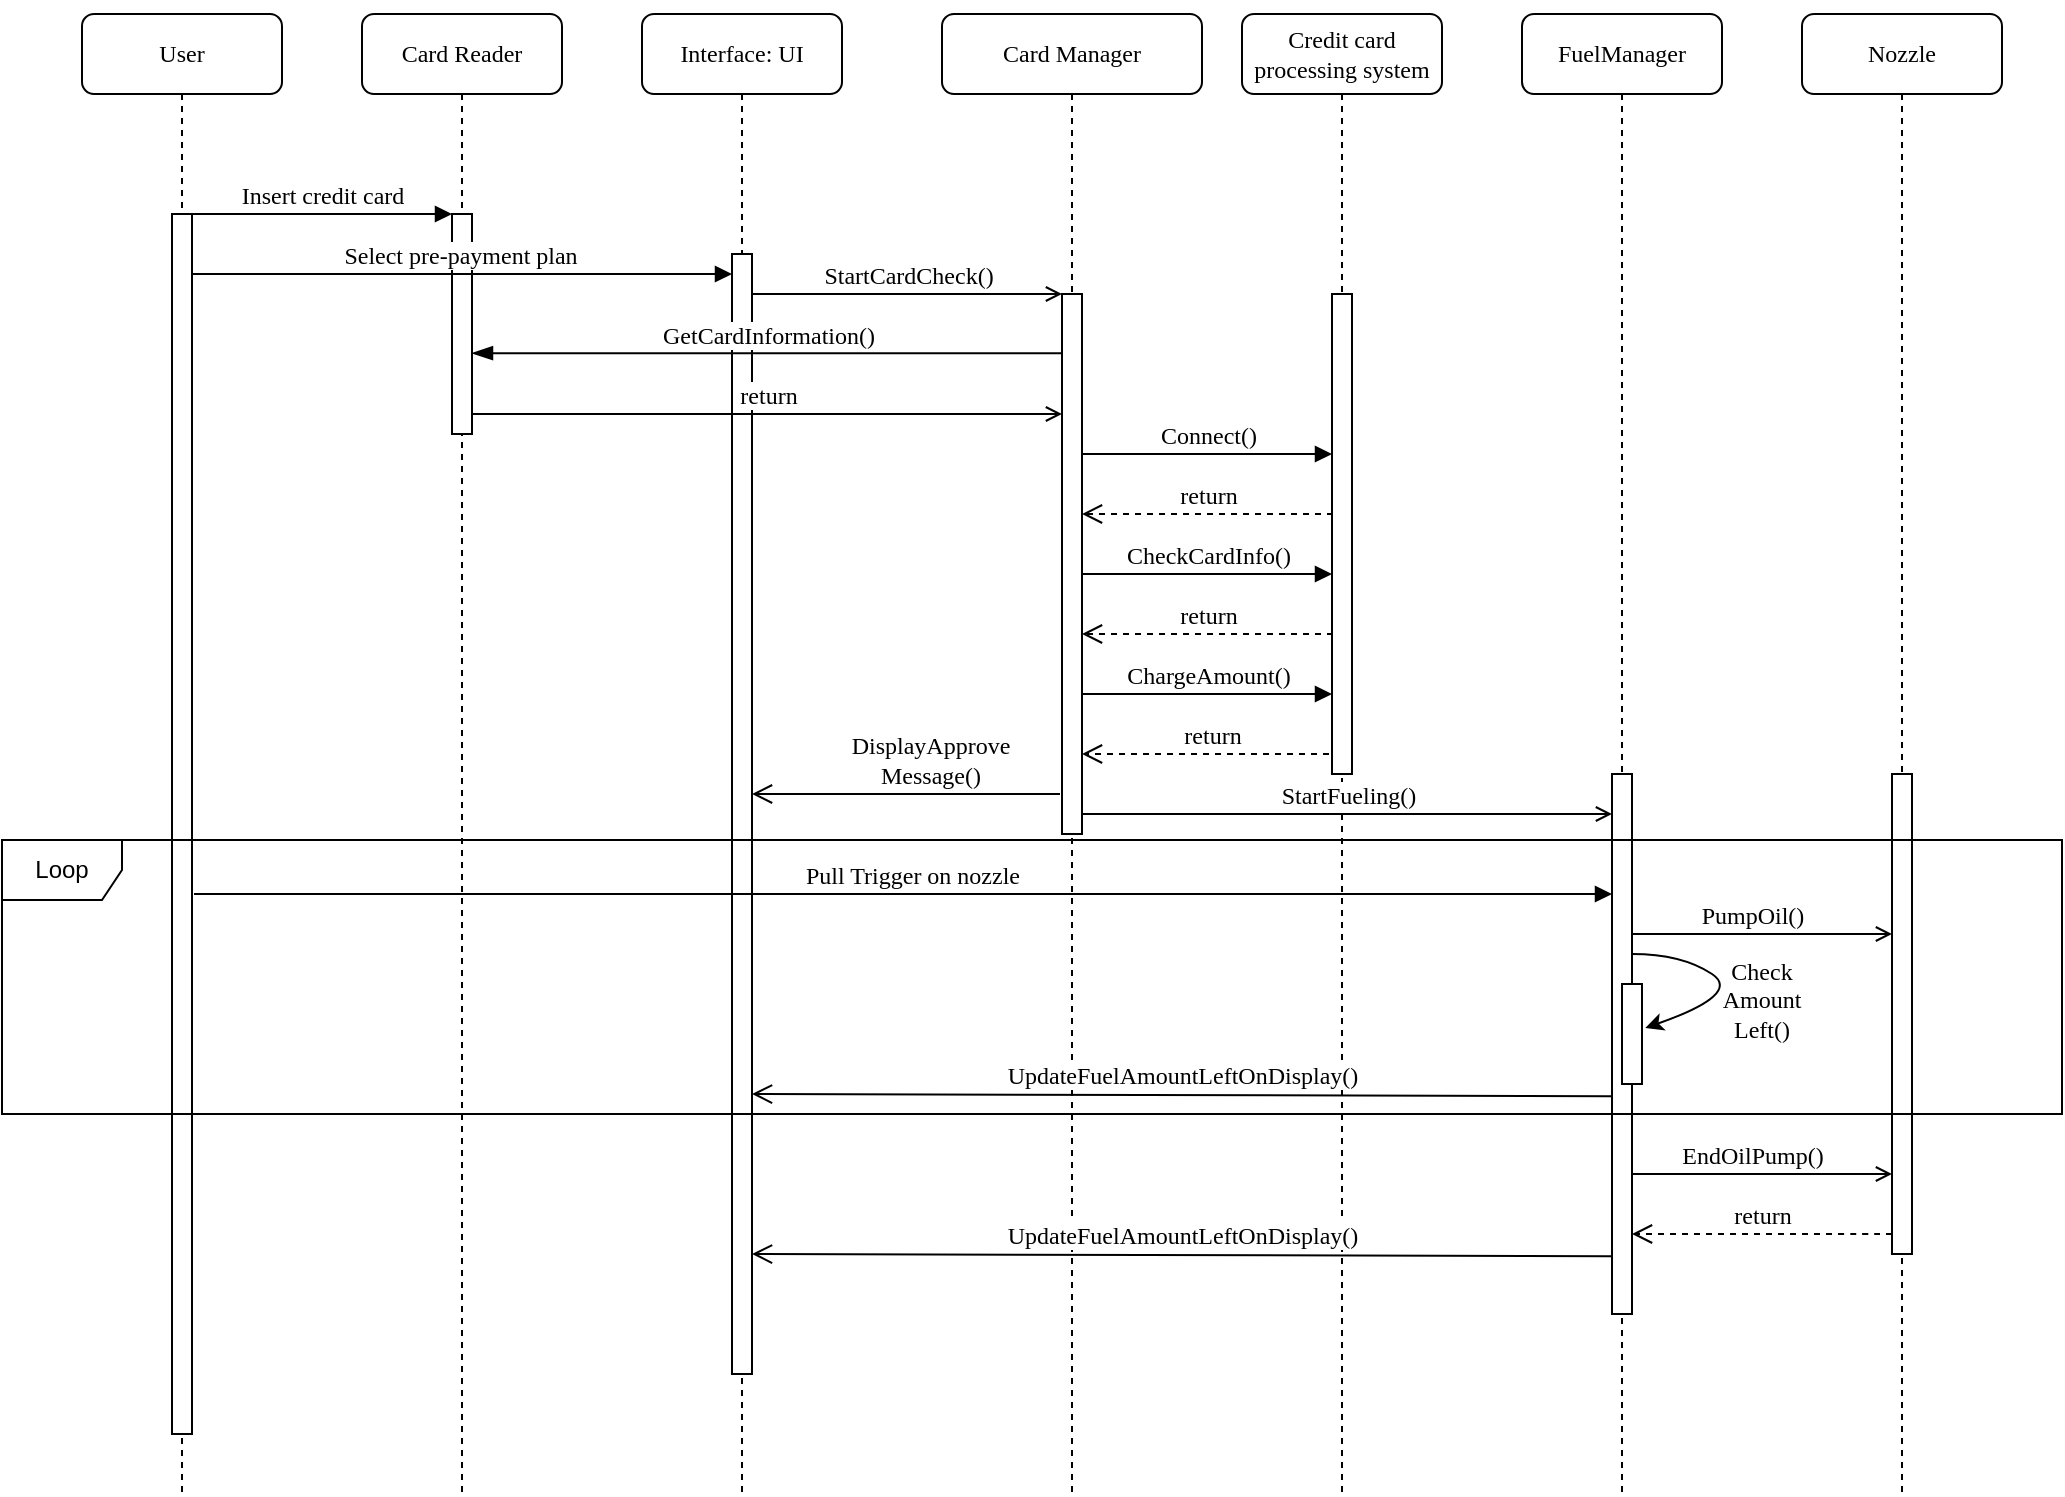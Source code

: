<mxfile version="26.0.10">
  <diagram name="Page-1" id="13e1069c-82ec-6db2-03f1-153e76fe0fe0">
    <mxGraphModel dx="1160" dy="628" grid="1" gridSize="10" guides="1" tooltips="1" connect="1" arrows="1" fold="1" page="1" pageScale="1" pageWidth="1100" pageHeight="850" background="none" math="0" shadow="0">
      <root>
        <mxCell id="0" />
        <mxCell id="1" parent="0" />
        <mxCell id="iSL0mZkJpwUw8I5giGHB-14" value="&lt;span style=&quot;background-color: light-dark(#ffffff, var(--ge-dark-color, #121212));&quot;&gt;PumpOil()&lt;/span&gt;" style="html=1;verticalAlign=bottom;endArrow=open;labelBackgroundColor=none;fontFamily=Verdana;fontSize=12;elbow=vertical;endFill=0;sourcePerimeterSpacing=0;targetPerimeterSpacing=0;endSize=6;" parent="1" edge="1">
          <mxGeometry relative="1" as="geometry">
            <mxPoint x="865" y="540" as="sourcePoint" />
            <mxPoint x="1005" y="540" as="targetPoint" />
          </mxGeometry>
        </mxCell>
        <mxCell id="7baba1c4bc27f4b0-2" value="Card Reader" style="shape=umlLifeline;perimeter=lifelinePerimeter;whiteSpace=wrap;html=1;container=1;collapsible=0;recursiveResize=0;outlineConnect=0;rounded=1;shadow=0;comic=0;labelBackgroundColor=none;strokeWidth=1;fontFamily=Verdana;fontSize=12;align=center;" parent="1" vertex="1">
          <mxGeometry x="240" y="80" width="100" height="740" as="geometry" />
        </mxCell>
        <mxCell id="7baba1c4bc27f4b0-10" value="" style="html=1;points=[];perimeter=orthogonalPerimeter;rounded=0;shadow=0;comic=0;labelBackgroundColor=none;strokeWidth=1;fontFamily=Verdana;fontSize=12;align=center;" parent="7baba1c4bc27f4b0-2" vertex="1">
          <mxGeometry x="45" y="100" width="10" height="110" as="geometry" />
        </mxCell>
        <mxCell id="7baba1c4bc27f4b0-14" value="&lt;span style=&quot;background-color: light-dark(#ffffff, var(--ge-dark-color, #121212));&quot;&gt;Select pre-payment plan&lt;/span&gt;" style="html=1;verticalAlign=bottom;endArrow=block;labelBackgroundColor=none;fontFamily=Verdana;fontSize=12;elbow=vertical;targetPerimeterSpacing=0;" parent="7baba1c4bc27f4b0-2" source="7baba1c4bc27f4b0-8" edge="1">
          <mxGeometry x="0.011" relative="1" as="geometry">
            <mxPoint x="-90.5" y="130" as="sourcePoint" />
            <mxPoint x="185" y="130" as="targetPoint" />
            <mxPoint as="offset" />
          </mxGeometry>
        </mxCell>
        <mxCell id="7baba1c4bc27f4b0-3" value="Interface: UI" style="shape=umlLifeline;perimeter=lifelinePerimeter;whiteSpace=wrap;html=1;container=1;collapsible=0;recursiveResize=0;outlineConnect=0;rounded=1;shadow=0;comic=0;labelBackgroundColor=none;strokeWidth=1;fontFamily=Verdana;fontSize=12;align=center;" parent="1" vertex="1">
          <mxGeometry x="380" y="80" width="100" height="740" as="geometry" />
        </mxCell>
        <mxCell id="7baba1c4bc27f4b0-13" value="" style="html=1;points=[];perimeter=orthogonalPerimeter;rounded=0;shadow=0;comic=0;labelBackgroundColor=none;strokeWidth=1;fontFamily=Verdana;fontSize=12;align=center;" parent="7baba1c4bc27f4b0-3" vertex="1">
          <mxGeometry x="45" y="120" width="10" height="560" as="geometry" />
        </mxCell>
        <mxCell id="7baba1c4bc27f4b0-4" value="&lt;p&gt;Card Manager&lt;/p&gt;" style="shape=umlLifeline;perimeter=lifelinePerimeter;whiteSpace=wrap;html=1;container=1;collapsible=0;recursiveResize=0;outlineConnect=0;rounded=1;shadow=0;comic=0;labelBackgroundColor=none;strokeWidth=1;fontFamily=Verdana;fontSize=12;align=center;" parent="1" vertex="1">
          <mxGeometry x="530" y="80" width="130" height="740" as="geometry" />
        </mxCell>
        <mxCell id="7baba1c4bc27f4b0-16" value="" style="html=1;points=[];perimeter=orthogonalPerimeter;rounded=0;shadow=0;comic=0;labelBackgroundColor=none;strokeWidth=1;fontFamily=Verdana;fontSize=12;align=center;" parent="7baba1c4bc27f4b0-4" vertex="1">
          <mxGeometry x="60" y="140" width="10" height="270" as="geometry" />
        </mxCell>
        <mxCell id="67eGQXLDQbUscURLAilL-4" value="Connect()" style="html=1;verticalAlign=bottom;endArrow=block;labelBackgroundColor=none;fontFamily=Verdana;fontSize=12;edgeStyle=elbowEdgeStyle;elbow=vertical;targetPerimeterSpacing=1;" parent="7baba1c4bc27f4b0-4" edge="1">
          <mxGeometry relative="1" as="geometry">
            <mxPoint x="70" y="220" as="sourcePoint" />
            <Array as="points" />
            <mxPoint x="195" y="220" as="targetPoint" />
          </mxGeometry>
        </mxCell>
        <mxCell id="67eGQXLDQbUscURLAilL-12" value="&lt;span style=&quot;background-color: light-dark(#ffffff, var(--ge-dark-color, #121212));&quot;&gt;return&lt;/span&gt;" style="html=1;verticalAlign=bottom;endArrow=open;endSize=8;labelBackgroundColor=none;fontFamily=Verdana;fontSize=12;edgeStyle=elbowEdgeStyle;elbow=vertical;dashed=1;" parent="7baba1c4bc27f4b0-4" source="7baba1c4bc27f4b0-5" edge="1">
          <mxGeometry relative="1" as="geometry">
            <mxPoint x="70" y="370" as="targetPoint" />
            <Array as="points">
              <mxPoint x="185" y="370" />
            </Array>
            <mxPoint x="210" y="370" as="sourcePoint" />
          </mxGeometry>
        </mxCell>
        <mxCell id="7baba1c4bc27f4b0-5" value="&lt;p&gt;&lt;font&gt;&lt;span style=&quot;&quot; lang=&quot;EN-US&quot;&gt;Credit card&lt;br&gt;&lt;/span&gt;&lt;span style=&quot;&quot; lang=&quot;EN-US&quot;&gt;processing system&lt;/span&gt;&lt;/font&gt;&lt;/p&gt;" style="shape=umlLifeline;perimeter=lifelinePerimeter;whiteSpace=wrap;html=1;container=1;collapsible=0;recursiveResize=0;outlineConnect=0;rounded=1;shadow=0;comic=0;labelBackgroundColor=none;strokeWidth=1;fontFamily=Verdana;fontSize=12;align=center;" parent="1" vertex="1">
          <mxGeometry x="680" y="80" width="100" height="740" as="geometry" />
        </mxCell>
        <mxCell id="67eGQXLDQbUscURLAilL-6" value="CheckCardInfo()" style="html=1;verticalAlign=bottom;endArrow=block;labelBackgroundColor=none;fontFamily=Verdana;fontSize=12;edgeStyle=elbowEdgeStyle;elbow=vertical;" parent="7baba1c4bc27f4b0-5" edge="1">
          <mxGeometry relative="1" as="geometry">
            <mxPoint x="-80" y="280" as="sourcePoint" />
            <Array as="points" />
            <mxPoint x="45" y="280" as="targetPoint" />
          </mxGeometry>
        </mxCell>
        <mxCell id="iSL0mZkJpwUw8I5giGHB-1" value="&lt;span style=&quot;background-color: light-dark(#ffffff, var(--ge-dark-color, #121212));&quot;&gt;StartFueling()&lt;/span&gt;" style="html=1;verticalAlign=bottom;endArrow=open;labelBackgroundColor=none;fontFamily=Verdana;fontSize=12;elbow=vertical;endFill=0;sourcePerimeterSpacing=0;targetPerimeterSpacing=0;endSize=6;" parent="7baba1c4bc27f4b0-5" edge="1">
          <mxGeometry relative="1" as="geometry">
            <mxPoint x="-80" y="400" as="sourcePoint" />
            <mxPoint x="185" y="400.0" as="targetPoint" />
          </mxGeometry>
        </mxCell>
        <mxCell id="iSL0mZkJpwUw8I5giGHB-13" value="&lt;span style=&quot;background-color: light-dark(#ffffff, var(--ge-dark-color, #121212));&quot;&gt;return&lt;/span&gt;" style="html=1;verticalAlign=bottom;endArrow=open;endSize=8;labelBackgroundColor=none;fontFamily=Verdana;fontSize=12;elbow=vertical;dashed=1;" parent="7baba1c4bc27f4b0-5" edge="1">
          <mxGeometry relative="1" as="geometry">
            <mxPoint x="-80" y="310" as="targetPoint" />
            <mxPoint x="45.5" y="310" as="sourcePoint" />
          </mxGeometry>
        </mxCell>
        <mxCell id="7baba1c4bc27f4b0-6" value="FuelManager" style="shape=umlLifeline;perimeter=lifelinePerimeter;whiteSpace=wrap;html=1;container=1;collapsible=0;recursiveResize=0;outlineConnect=0;rounded=1;shadow=0;comic=0;labelBackgroundColor=none;strokeWidth=1;fontFamily=Verdana;fontSize=12;align=center;" parent="1" vertex="1">
          <mxGeometry x="820" y="80" width="100" height="740" as="geometry" />
        </mxCell>
        <mxCell id="sEsgE9jjAUsGSZsPWNn8-6" value="&lt;span style=&quot;background-color: light-dark(#ffffff, var(--ge-dark-color, #121212));&quot;&gt;EndOilPump()&lt;/span&gt;" style="html=1;verticalAlign=bottom;endArrow=open;labelBackgroundColor=none;fontFamily=Verdana;fontSize=12;elbow=vertical;endFill=0;sourcePerimeterSpacing=0;targetPerimeterSpacing=0;endSize=6;" edge="1" parent="7baba1c4bc27f4b0-6">
          <mxGeometry relative="1" as="geometry">
            <mxPoint x="45" y="580" as="sourcePoint" />
            <mxPoint x="185" y="580" as="targetPoint" />
          </mxGeometry>
        </mxCell>
        <mxCell id="7baba1c4bc27f4b0-28" value="" style="html=1;points=[];perimeter=orthogonalPerimeter;rounded=0;shadow=0;comic=0;labelBackgroundColor=none;strokeWidth=1;fontFamily=Verdana;fontSize=12;align=center;" parent="7baba1c4bc27f4b0-6" vertex="1">
          <mxGeometry x="45" y="380" width="10" height="270" as="geometry" />
        </mxCell>
        <mxCell id="7baba1c4bc27f4b0-7" value="Nozzle" style="shape=umlLifeline;perimeter=lifelinePerimeter;whiteSpace=wrap;html=1;container=1;collapsible=0;recursiveResize=0;outlineConnect=0;rounded=1;shadow=0;comic=0;labelBackgroundColor=none;strokeWidth=1;fontFamily=Verdana;fontSize=12;align=center;" parent="1" vertex="1">
          <mxGeometry x="960" y="80" width="100" height="740" as="geometry" />
        </mxCell>
        <mxCell id="sEsgE9jjAUsGSZsPWNn8-7" value="&lt;span style=&quot;background-color: light-dark(#ffffff, var(--ge-dark-color, #121212));&quot;&gt;return&lt;/span&gt;" style="html=1;verticalAlign=bottom;endArrow=open;endSize=8;labelBackgroundColor=none;fontFamily=Verdana;fontSize=12;edgeStyle=elbowEdgeStyle;elbow=vertical;dashed=1;" edge="1" parent="7baba1c4bc27f4b0-7">
          <mxGeometry relative="1" as="geometry">
            <mxPoint x="-85" y="610" as="targetPoint" />
            <Array as="points">
              <mxPoint x="30" y="610" />
            </Array>
            <mxPoint x="45" y="610" as="sourcePoint" />
          </mxGeometry>
        </mxCell>
        <mxCell id="7baba1c4bc27f4b0-8" value="User" style="shape=umlLifeline;perimeter=lifelinePerimeter;whiteSpace=wrap;html=1;container=1;collapsible=0;recursiveResize=0;outlineConnect=0;rounded=1;shadow=0;comic=0;labelBackgroundColor=none;strokeWidth=1;fontFamily=Verdana;fontSize=12;align=center;" parent="1" vertex="1">
          <mxGeometry x="100" y="80" width="100" height="740" as="geometry" />
        </mxCell>
        <mxCell id="7baba1c4bc27f4b0-9" value="" style="html=1;points=[];perimeter=orthogonalPerimeter;rounded=0;shadow=0;comic=0;labelBackgroundColor=none;strokeWidth=1;fontFamily=Verdana;fontSize=12;align=center;" parent="7baba1c4bc27f4b0-8" vertex="1">
          <mxGeometry x="45" y="100" width="10" height="610" as="geometry" />
        </mxCell>
        <mxCell id="7baba1c4bc27f4b0-17" value="StartCardCheck()" style="html=1;verticalAlign=bottom;endArrow=open;labelBackgroundColor=none;fontFamily=Verdana;fontSize=12;edgeStyle=elbowEdgeStyle;elbow=vertical;endFill=0;" parent="1" source="7baba1c4bc27f4b0-13" target="7baba1c4bc27f4b0-16" edge="1">
          <mxGeometry relative="1" as="geometry">
            <mxPoint x="510" y="220" as="sourcePoint" />
            <Array as="points">
              <mxPoint x="460" y="220" />
            </Array>
          </mxGeometry>
        </mxCell>
        <mxCell id="7baba1c4bc27f4b0-19" value="" style="html=1;points=[];perimeter=orthogonalPerimeter;rounded=0;shadow=0;comic=0;labelBackgroundColor=none;strokeWidth=1;fontFamily=Verdana;fontSize=12;align=center;" parent="1" vertex="1">
          <mxGeometry x="725" y="220" width="10" height="240" as="geometry" />
        </mxCell>
        <mxCell id="7baba1c4bc27f4b0-25" value="" style="html=1;points=[];perimeter=orthogonalPerimeter;rounded=0;shadow=0;comic=0;labelBackgroundColor=none;strokeColor=#000000;strokeWidth=1;fillColor=#FFFFFF;fontFamily=Verdana;fontSize=12;fontColor=#000000;align=center;" parent="1" vertex="1">
          <mxGeometry x="1005" y="460" width="10" height="240" as="geometry" />
        </mxCell>
        <mxCell id="7baba1c4bc27f4b0-11" value="Insert credit card" style="html=1;verticalAlign=bottom;endArrow=block;entryX=0;entryY=0;labelBackgroundColor=none;fontFamily=Verdana;fontSize=12;edgeStyle=elbowEdgeStyle;elbow=vertical;" parent="1" source="7baba1c4bc27f4b0-9" target="7baba1c4bc27f4b0-10" edge="1">
          <mxGeometry relative="1" as="geometry">
            <mxPoint x="220" y="190" as="sourcePoint" />
          </mxGeometry>
        </mxCell>
        <mxCell id="67eGQXLDQbUscURLAilL-2" value="&lt;span style=&quot;background-color: light-dark(#ffffff, var(--ge-dark-color, #121212));&quot;&gt;GetCardInformation()&lt;/span&gt;" style="html=1;verticalAlign=bottom;endArrow=blockThin;endSize=8;labelBackgroundColor=none;fontFamily=Verdana;fontSize=12;edgeStyle=elbowEdgeStyle;elbow=vertical;endFill=1;" parent="1" edge="1">
          <mxGeometry relative="1" as="geometry">
            <mxPoint x="295" y="250" as="targetPoint" />
            <Array as="points">
              <mxPoint x="530" y="249.58" />
              <mxPoint x="560" y="249.58" />
            </Array>
            <mxPoint x="590" y="249.58" as="sourcePoint" />
          </mxGeometry>
        </mxCell>
        <mxCell id="67eGQXLDQbUscURLAilL-3" value="&lt;span style=&quot;background-color: rgb(255, 255, 255);&quot;&gt;return&lt;/span&gt;" style="html=1;verticalAlign=bottom;endArrow=open;labelBackgroundColor=none;fontFamily=Verdana;fontSize=12;edgeStyle=elbowEdgeStyle;elbow=vertical;endFill=0;" parent="1" edge="1">
          <mxGeometry relative="1" as="geometry">
            <mxPoint x="295" y="280" as="sourcePoint" />
            <Array as="points">
              <mxPoint x="305" y="280" />
            </Array>
            <mxPoint x="590" y="280" as="targetPoint" />
          </mxGeometry>
        </mxCell>
        <mxCell id="67eGQXLDQbUscURLAilL-10" value="ChargeAmount()" style="html=1;verticalAlign=bottom;endArrow=block;labelBackgroundColor=none;fontFamily=Verdana;fontSize=12;elbow=vertical;" parent="1" edge="1">
          <mxGeometry relative="1" as="geometry">
            <mxPoint x="600" y="420" as="sourcePoint" />
            <mxPoint x="725" y="420" as="targetPoint" />
          </mxGeometry>
        </mxCell>
        <mxCell id="67eGQXLDQbUscURLAilL-13" value="&lt;span style=&quot;background-color: rgb(255, 255, 255);&quot;&gt;DisplayApprove&lt;/span&gt;&lt;div&gt;&lt;span style=&quot;background-color: rgb(255, 255, 255);&quot;&gt;Message()&lt;/span&gt;&lt;/div&gt;" style="html=1;verticalAlign=bottom;endArrow=open;endSize=8;labelBackgroundColor=none;fontFamily=Verdana;fontSize=12;elbow=vertical;endFill=0;" parent="1" edge="1">
          <mxGeometry x="-0.154" relative="1" as="geometry">
            <mxPoint x="435" y="470" as="targetPoint" />
            <mxPoint x="589" y="470" as="sourcePoint" />
            <mxPoint as="offset" />
          </mxGeometry>
        </mxCell>
        <mxCell id="67eGQXLDQbUscURLAilL-8" value="&lt;span style=&quot;background-color: light-dark(#ffffff, var(--ge-dark-color, #121212));&quot;&gt;return&lt;/span&gt;" style="html=1;verticalAlign=bottom;endArrow=open;endSize=8;labelBackgroundColor=none;fontFamily=Verdana;fontSize=12;elbow=vertical;dashed=1;" parent="1" edge="1">
          <mxGeometry relative="1" as="geometry">
            <mxPoint x="600" y="330" as="targetPoint" />
            <mxPoint x="725.5" y="330" as="sourcePoint" />
          </mxGeometry>
        </mxCell>
        <mxCell id="67eGQXLDQbUscURLAilL-14" value="Loop" style="shape=umlFrame;whiteSpace=wrap;html=1;pointerEvents=0;" parent="1" vertex="1">
          <mxGeometry x="60" y="493" width="1030" height="137" as="geometry" />
        </mxCell>
        <mxCell id="iSL0mZkJpwUw8I5giGHB-15" value="&lt;span style=&quot;background-color: light-dark(#ffffff, var(--ge-dark-color, #121212));&quot;&gt;Pull Trigger on nozzle&lt;/span&gt;" style="html=1;verticalAlign=bottom;endArrow=block;labelBackgroundColor=none;fontFamily=Verdana;fontSize=12;elbow=vertical;exitX=0.7;exitY=0.068;exitDx=0;exitDy=0;exitPerimeter=0;targetPerimeterSpacing=0;" parent="1" edge="1">
          <mxGeometry x="0.011" relative="1" as="geometry">
            <mxPoint x="156" y="520" as="sourcePoint" />
            <mxPoint x="865" y="520" as="targetPoint" />
            <mxPoint as="offset" />
          </mxGeometry>
        </mxCell>
        <mxCell id="sEsgE9jjAUsGSZsPWNn8-1" value="&lt;span style=&quot;background-color: rgb(255, 255, 255);&quot;&gt;UpdateFuelAmountLeftOnDisplay()&lt;/span&gt;" style="html=1;verticalAlign=bottom;endArrow=open;endSize=8;labelBackgroundColor=none;fontFamily=Verdana;fontSize=12;elbow=vertical;endFill=0;" edge="1" parent="1">
          <mxGeometry y="-1" relative="1" as="geometry">
            <mxPoint x="435" y="620" as="targetPoint" />
            <mxPoint x="865" y="621.08" as="sourcePoint" />
            <mxPoint as="offset" />
          </mxGeometry>
        </mxCell>
        <mxCell id="sEsgE9jjAUsGSZsPWNn8-2" value="" style="html=1;points=[];perimeter=orthogonalPerimeter;rounded=0;shadow=0;comic=0;labelBackgroundColor=none;strokeWidth=1;fontFamily=Verdana;fontSize=12;align=center;" vertex="1" parent="1">
          <mxGeometry x="870" y="565" width="10" height="50" as="geometry" />
        </mxCell>
        <mxCell id="sEsgE9jjAUsGSZsPWNn8-4" value="" style="curved=1;endArrow=classic;html=1;rounded=0;entryX=1.167;entryY=0.44;entryDx=0;entryDy=0;entryPerimeter=0;" edge="1" parent="1" target="sEsgE9jjAUsGSZsPWNn8-2">
          <mxGeometry width="50" height="50" relative="1" as="geometry">
            <mxPoint x="875" y="550" as="sourcePoint" />
            <mxPoint x="930" y="500" as="targetPoint" />
            <Array as="points">
              <mxPoint x="900" y="550" />
              <mxPoint x="930" y="570" />
            </Array>
          </mxGeometry>
        </mxCell>
        <mxCell id="sEsgE9jjAUsGSZsPWNn8-5" value="&lt;span style=&quot;color: rgb(0, 0, 0); font-family: Verdana; font-size: 12px; font-style: normal; font-variant-ligatures: normal; font-variant-caps: normal; font-weight: 400; letter-spacing: normal; orphans: 2; text-indent: 0px; text-transform: none; widows: 2; word-spacing: 0px; -webkit-text-stroke-width: 0px; white-space: nowrap; background-color: rgb(255, 255, 255); text-decoration-thickness: initial; text-decoration-style: initial; text-decoration-color: initial; float: none; display: inline !important;&quot;&gt;Check&lt;/span&gt;&lt;div&gt;&lt;span style=&quot;color: rgb(0, 0, 0); font-family: Verdana; font-size: 12px; font-style: normal; font-variant-ligatures: normal; font-variant-caps: normal; font-weight: 400; letter-spacing: normal; orphans: 2; text-indent: 0px; text-transform: none; widows: 2; word-spacing: 0px; -webkit-text-stroke-width: 0px; white-space: nowrap; background-color: rgb(255, 255, 255); text-decoration-thickness: initial; text-decoration-style: initial; text-decoration-color: initial; float: none; display: inline !important;&quot;&gt;Amount&lt;/span&gt;&lt;div style=&quot;&quot;&gt;&lt;span style=&quot;color: rgb(0, 0, 0); font-family: Verdana; font-size: 12px; font-style: normal; font-variant-ligatures: normal; font-variant-caps: normal; font-weight: 400; letter-spacing: normal; orphans: 2; text-indent: 0px; text-transform: none; widows: 2; word-spacing: 0px; -webkit-text-stroke-width: 0px; white-space: nowrap; background-color: rgb(255, 255, 255); text-decoration-thickness: initial; text-decoration-style: initial; text-decoration-color: initial; float: none; display: inline !important;&quot;&gt;Left()&lt;/span&gt;&lt;/div&gt;&lt;/div&gt;" style="text;whiteSpace=wrap;html=1;align=center;verticalAlign=middle;" vertex="1" parent="1">
          <mxGeometry x="910" y="545" width="60" height="55" as="geometry" />
        </mxCell>
        <mxCell id="sEsgE9jjAUsGSZsPWNn8-8" value="&lt;span style=&quot;background-color: rgb(255, 255, 255);&quot;&gt;UpdateFuelAmountLeftOnDisplay()&lt;/span&gt;" style="html=1;verticalAlign=bottom;endArrow=open;endSize=8;labelBackgroundColor=none;fontFamily=Verdana;fontSize=12;elbow=vertical;endFill=0;" edge="1" parent="1">
          <mxGeometry y="-1" relative="1" as="geometry">
            <mxPoint x="435" y="700" as="targetPoint" />
            <mxPoint x="865" y="701.08" as="sourcePoint" />
            <mxPoint as="offset" />
          </mxGeometry>
        </mxCell>
      </root>
    </mxGraphModel>
  </diagram>
</mxfile>

